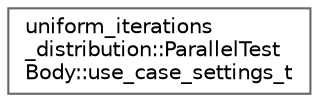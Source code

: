 digraph "类继承关系图"
{
 // LATEX_PDF_SIZE
  bgcolor="transparent";
  edge [fontname=Helvetica,fontsize=10,labelfontname=Helvetica,labelfontsize=10];
  node [fontname=Helvetica,fontsize=10,shape=box,height=0.2,width=0.4];
  rankdir="LR";
  Node0 [id="Node000000",label="uniform_iterations\l_distribution::ParallelTest\lBody::use_case_settings_t",height=0.2,width=0.4,color="grey40", fillcolor="white", style="filled",URL="$structuniform__iterations__distribution_1_1_parallel_test_body_1_1use__case__settings__t.html",tooltip=" "];
}
